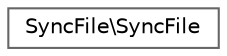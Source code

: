 digraph "Graphical Class Hierarchy"
{
 // LATEX_PDF_SIZE
  bgcolor="transparent";
  edge [fontname=Helvetica,fontsize=10,labelfontname=Helvetica,labelfontsize=10];
  node [fontname=Helvetica,fontsize=10,shape=box,height=0.2,width=0.4];
  rankdir="LR";
  Node0 [id="Node000000",label="SyncFile\\SyncFile",height=0.2,width=0.4,color="grey40", fillcolor="white", style="filled",URL="$classSyncFile_1_1SyncFile.html",tooltip=" "];
}
